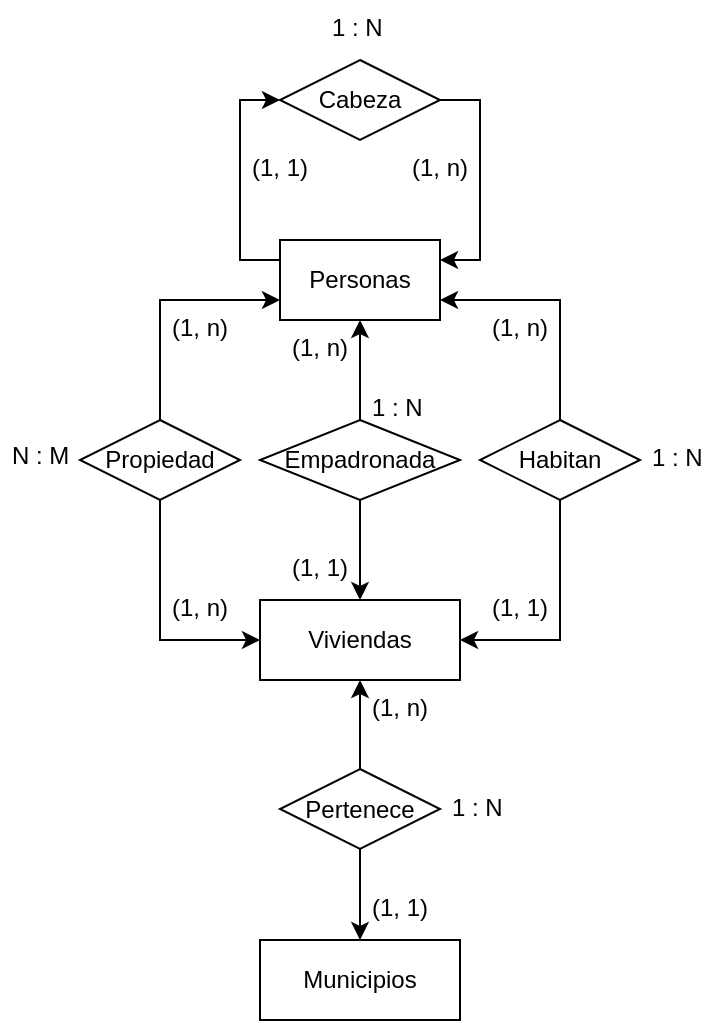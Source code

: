 <mxfile version="21.8.2" type="github">
  <diagram name="Página-1" id="tlSwstqPTxbVitZ69q3U">
    <mxGraphModel dx="815" dy="385" grid="1" gridSize="10" guides="1" tooltips="1" connect="1" arrows="1" fold="1" page="1" pageScale="1" pageWidth="827" pageHeight="1169" math="0" shadow="0">
      <root>
        <mxCell id="0" />
        <mxCell id="1" parent="0" />
        <mxCell id="tS2jtD2bUv4v-vp6W-Bu-1" value="Municipios" style="whiteSpace=wrap;html=1;align=center;" parent="1" vertex="1">
          <mxGeometry x="530" y="630" width="100" height="40" as="geometry" />
        </mxCell>
        <mxCell id="tS2jtD2bUv4v-vp6W-Bu-2" value="Viviendas" style="whiteSpace=wrap;html=1;align=center;" parent="1" vertex="1">
          <mxGeometry x="530" y="460" width="100" height="40" as="geometry" />
        </mxCell>
        <mxCell id="tS2jtD2bUv4v-vp6W-Bu-3" value="Personas" style="whiteSpace=wrap;html=1;align=center;" parent="1" vertex="1">
          <mxGeometry x="540" y="280" width="80" height="40" as="geometry" />
        </mxCell>
        <mxCell id="QMSYG-JGZvUEIY7vUWTq-5" style="edgeStyle=orthogonalEdgeStyle;rounded=0;orthogonalLoop=1;jettySize=auto;html=1;entryX=0.5;entryY=0;entryDx=0;entryDy=0;" edge="1" parent="1" source="tS2jtD2bUv4v-vp6W-Bu-4" target="tS2jtD2bUv4v-vp6W-Bu-2">
          <mxGeometry relative="1" as="geometry" />
        </mxCell>
        <mxCell id="QMSYG-JGZvUEIY7vUWTq-13" style="edgeStyle=orthogonalEdgeStyle;rounded=0;orthogonalLoop=1;jettySize=auto;html=1;entryX=0.5;entryY=1;entryDx=0;entryDy=0;" edge="1" parent="1" source="tS2jtD2bUv4v-vp6W-Bu-4" target="tS2jtD2bUv4v-vp6W-Bu-3">
          <mxGeometry relative="1" as="geometry" />
        </mxCell>
        <mxCell id="tS2jtD2bUv4v-vp6W-Bu-4" value="Empadronada" style="shape=rhombus;perimeter=rhombusPerimeter;whiteSpace=wrap;html=1;align=center;" parent="1" vertex="1">
          <mxGeometry x="530" y="370" width="100" height="40" as="geometry" />
        </mxCell>
        <mxCell id="tS2jtD2bUv4v-vp6W-Bu-8" value="" style="edgeStyle=orthogonalEdgeStyle;rounded=0;orthogonalLoop=1;jettySize=auto;html=1;" parent="1" source="tS2jtD2bUv4v-vp6W-Bu-7" target="tS2jtD2bUv4v-vp6W-Bu-3" edge="1">
          <mxGeometry relative="1" as="geometry">
            <Array as="points">
              <mxPoint x="680" y="310" />
            </Array>
          </mxGeometry>
        </mxCell>
        <mxCell id="tS2jtD2bUv4v-vp6W-Bu-9" value="" style="edgeStyle=orthogonalEdgeStyle;rounded=0;orthogonalLoop=1;jettySize=auto;html=1;" parent="1" source="tS2jtD2bUv4v-vp6W-Bu-7" target="tS2jtD2bUv4v-vp6W-Bu-2" edge="1">
          <mxGeometry relative="1" as="geometry">
            <Array as="points">
              <mxPoint x="680" y="480" />
            </Array>
          </mxGeometry>
        </mxCell>
        <mxCell id="tS2jtD2bUv4v-vp6W-Bu-7" value="Habitan" style="shape=rhombus;perimeter=rhombusPerimeter;whiteSpace=wrap;html=1;align=center;rotation=0;" parent="1" vertex="1">
          <mxGeometry x="640" y="370" width="80" height="40" as="geometry" />
        </mxCell>
        <mxCell id="tS2jtD2bUv4v-vp6W-Bu-10" value="(1, 1)" style="text;strokeColor=none;fillColor=none;spacingLeft=4;spacingRight=4;overflow=hidden;rotatable=0;points=[[0,0.5],[1,0.5]];portConstraint=eastwest;fontSize=12;whiteSpace=wrap;html=1;" parent="1" vertex="1">
          <mxGeometry x="540" y="430" width="40" height="30" as="geometry" />
        </mxCell>
        <mxCell id="tS2jtD2bUv4v-vp6W-Bu-11" value="(1, n)" style="text;strokeColor=none;fillColor=none;spacingLeft=4;spacingRight=4;overflow=hidden;rotatable=0;points=[[0,0.5],[1,0.5]];portConstraint=eastwest;fontSize=12;whiteSpace=wrap;html=1;" parent="1" vertex="1">
          <mxGeometry x="540" y="320" width="40" height="30" as="geometry" />
        </mxCell>
        <mxCell id="tS2jtD2bUv4v-vp6W-Bu-12" value="1 : N" style="text;strokeColor=none;fillColor=none;spacingLeft=4;spacingRight=4;overflow=hidden;rotatable=0;points=[[0,0.5],[1,0.5]];portConstraint=eastwest;fontSize=12;whiteSpace=wrap;html=1;" parent="1" vertex="1">
          <mxGeometry x="580" y="350" width="40" height="30" as="geometry" />
        </mxCell>
        <mxCell id="tS2jtD2bUv4v-vp6W-Bu-13" value="(1, n)" style="text;strokeColor=none;fillColor=none;spacingLeft=4;spacingRight=4;overflow=hidden;rotatable=0;points=[[0,0.5],[1,0.5]];portConstraint=eastwest;fontSize=12;whiteSpace=wrap;html=1;" parent="1" vertex="1">
          <mxGeometry x="640" y="310" width="40" height="30" as="geometry" />
        </mxCell>
        <mxCell id="tS2jtD2bUv4v-vp6W-Bu-14" value="(1, 1)" style="text;strokeColor=none;fillColor=none;spacingLeft=4;spacingRight=4;overflow=hidden;rotatable=0;points=[[0,0.5],[1,0.5]];portConstraint=eastwest;fontSize=12;whiteSpace=wrap;html=1;" parent="1" vertex="1">
          <mxGeometry x="640" y="450" width="40" height="30" as="geometry" />
        </mxCell>
        <mxCell id="tS2jtD2bUv4v-vp6W-Bu-15" value="1 : N" style="text;strokeColor=none;fillColor=none;spacingLeft=4;spacingRight=4;overflow=hidden;rotatable=0;points=[[0,0.5],[1,0.5]];portConstraint=eastwest;fontSize=12;whiteSpace=wrap;html=1;" parent="1" vertex="1">
          <mxGeometry x="720" y="375" width="40" height="30" as="geometry" />
        </mxCell>
        <mxCell id="QMSYG-JGZvUEIY7vUWTq-2" style="edgeStyle=orthogonalEdgeStyle;rounded=0;orthogonalLoop=1;jettySize=auto;html=1;entryX=0;entryY=0.75;entryDx=0;entryDy=0;" edge="1" parent="1" source="tS2jtD2bUv4v-vp6W-Bu-16" target="tS2jtD2bUv4v-vp6W-Bu-3">
          <mxGeometry relative="1" as="geometry">
            <Array as="points">
              <mxPoint x="480" y="310" />
            </Array>
          </mxGeometry>
        </mxCell>
        <mxCell id="QMSYG-JGZvUEIY7vUWTq-3" style="edgeStyle=orthogonalEdgeStyle;rounded=0;orthogonalLoop=1;jettySize=auto;html=1;entryX=0;entryY=0.5;entryDx=0;entryDy=0;" edge="1" parent="1" source="tS2jtD2bUv4v-vp6W-Bu-16" target="tS2jtD2bUv4v-vp6W-Bu-2">
          <mxGeometry relative="1" as="geometry">
            <Array as="points">
              <mxPoint x="480" y="480" />
            </Array>
          </mxGeometry>
        </mxCell>
        <mxCell id="tS2jtD2bUv4v-vp6W-Bu-16" value="Propiedad" style="shape=rhombus;perimeter=rhombusPerimeter;whiteSpace=wrap;html=1;align=center;rotation=0;" parent="1" vertex="1">
          <mxGeometry x="440" y="370" width="80" height="40" as="geometry" />
        </mxCell>
        <mxCell id="tS2jtD2bUv4v-vp6W-Bu-20" value="(1, n)" style="text;strokeColor=none;fillColor=none;spacingLeft=4;spacingRight=4;overflow=hidden;rotatable=0;points=[[0,0.5],[1,0.5]];portConstraint=eastwest;fontSize=12;whiteSpace=wrap;html=1;" parent="1" vertex="1">
          <mxGeometry x="480" y="310" width="40" height="30" as="geometry" />
        </mxCell>
        <mxCell id="tS2jtD2bUv4v-vp6W-Bu-21" value="(1, n)" style="text;strokeColor=none;fillColor=none;spacingLeft=4;spacingRight=4;overflow=hidden;rotatable=0;points=[[0,0.5],[1,0.5]];portConstraint=eastwest;fontSize=12;whiteSpace=wrap;html=1;" parent="1" vertex="1">
          <mxGeometry x="480" y="450" width="40" height="30" as="geometry" />
        </mxCell>
        <mxCell id="tS2jtD2bUv4v-vp6W-Bu-22" value="N : M" style="text;strokeColor=none;fillColor=none;spacingLeft=4;spacingRight=4;overflow=hidden;rotatable=0;points=[[0,0.5],[1,0.5]];portConstraint=eastwest;fontSize=12;whiteSpace=wrap;html=1;" parent="1" vertex="1">
          <mxGeometry x="400" y="374" width="40" height="30" as="geometry" />
        </mxCell>
        <mxCell id="tS2jtD2bUv4v-vp6W-Bu-24" style="edgeStyle=orthogonalEdgeStyle;rounded=0;orthogonalLoop=1;jettySize=auto;html=1;entryX=1;entryY=0.25;entryDx=0;entryDy=0;" parent="1" source="tS2jtD2bUv4v-vp6W-Bu-23" target="tS2jtD2bUv4v-vp6W-Bu-3" edge="1">
          <mxGeometry relative="1" as="geometry">
            <Array as="points">
              <mxPoint x="640" y="210" />
              <mxPoint x="640" y="290" />
            </Array>
          </mxGeometry>
        </mxCell>
        <mxCell id="tS2jtD2bUv4v-vp6W-Bu-23" value="Cabeza" style="shape=rhombus;perimeter=rhombusPerimeter;whiteSpace=wrap;html=1;align=center;rotation=0;" parent="1" vertex="1">
          <mxGeometry x="540" y="190" width="80" height="40" as="geometry" />
        </mxCell>
        <mxCell id="tS2jtD2bUv4v-vp6W-Bu-26" value="(1, n)" style="text;strokeColor=none;fillColor=none;spacingLeft=4;spacingRight=4;overflow=hidden;rotatable=0;points=[[0,0.5],[1,0.5]];portConstraint=eastwest;fontSize=12;whiteSpace=wrap;html=1;" parent="1" vertex="1">
          <mxGeometry x="600" y="230" width="40" height="30" as="geometry" />
        </mxCell>
        <mxCell id="tS2jtD2bUv4v-vp6W-Bu-27" value="" style="edgeStyle=orthogonalEdgeStyle;rounded=0;orthogonalLoop=1;jettySize=auto;html=1;exitX=0;exitY=0.25;exitDx=0;exitDy=0;entryX=0;entryY=0.5;entryDx=0;entryDy=0;" parent="1" source="tS2jtD2bUv4v-vp6W-Bu-3" target="tS2jtD2bUv4v-vp6W-Bu-23" edge="1">
          <mxGeometry relative="1" as="geometry">
            <mxPoint x="490" y="310" as="sourcePoint" />
            <mxPoint x="540" y="310" as="targetPoint" />
            <Array as="points">
              <mxPoint x="520" y="290" />
              <mxPoint x="520" y="210" />
            </Array>
          </mxGeometry>
        </mxCell>
        <mxCell id="tS2jtD2bUv4v-vp6W-Bu-28" value="(1, 1)" style="text;strokeColor=none;fillColor=none;spacingLeft=4;spacingRight=4;overflow=hidden;rotatable=0;points=[[0,0.5],[1,0.5]];portConstraint=eastwest;fontSize=12;whiteSpace=wrap;html=1;" parent="1" vertex="1">
          <mxGeometry x="520" y="230" width="40" height="30" as="geometry" />
        </mxCell>
        <mxCell id="tS2jtD2bUv4v-vp6W-Bu-29" value="1 : N" style="text;strokeColor=none;fillColor=none;spacingLeft=4;spacingRight=4;overflow=hidden;rotatable=0;points=[[0,0.5],[1,0.5]];portConstraint=eastwest;fontSize=12;whiteSpace=wrap;html=1;" parent="1" vertex="1">
          <mxGeometry x="560" y="160" width="40" height="30" as="geometry" />
        </mxCell>
        <mxCell id="QMSYG-JGZvUEIY7vUWTq-7" value="" style="edgeStyle=orthogonalEdgeStyle;rounded=0;orthogonalLoop=1;jettySize=auto;html=1;" edge="1" parent="1" source="QMSYG-JGZvUEIY7vUWTq-6" target="tS2jtD2bUv4v-vp6W-Bu-1">
          <mxGeometry relative="1" as="geometry" />
        </mxCell>
        <mxCell id="QMSYG-JGZvUEIY7vUWTq-9" style="edgeStyle=orthogonalEdgeStyle;rounded=0;orthogonalLoop=1;jettySize=auto;html=1;entryX=0.5;entryY=1;entryDx=0;entryDy=0;" edge="1" parent="1" source="QMSYG-JGZvUEIY7vUWTq-6" target="tS2jtD2bUv4v-vp6W-Bu-2">
          <mxGeometry relative="1" as="geometry" />
        </mxCell>
        <mxCell id="QMSYG-JGZvUEIY7vUWTq-6" value="Pertenece" style="shape=rhombus;perimeter=rhombusPerimeter;whiteSpace=wrap;html=1;align=center;rotation=0;" vertex="1" parent="1">
          <mxGeometry x="540" y="544.5" width="80" height="40" as="geometry" />
        </mxCell>
        <mxCell id="QMSYG-JGZvUEIY7vUWTq-10" value="(1, 1)" style="text;strokeColor=none;fillColor=none;spacingLeft=4;spacingRight=4;overflow=hidden;rotatable=0;points=[[0,0.5],[1,0.5]];portConstraint=eastwest;fontSize=12;whiteSpace=wrap;html=1;" vertex="1" parent="1">
          <mxGeometry x="580" y="600" width="40" height="30" as="geometry" />
        </mxCell>
        <mxCell id="QMSYG-JGZvUEIY7vUWTq-11" value="(1, n)" style="text;strokeColor=none;fillColor=none;spacingLeft=4;spacingRight=4;overflow=hidden;rotatable=0;points=[[0,0.5],[1,0.5]];portConstraint=eastwest;fontSize=12;whiteSpace=wrap;html=1;" vertex="1" parent="1">
          <mxGeometry x="580" y="500" width="40" height="30" as="geometry" />
        </mxCell>
        <mxCell id="QMSYG-JGZvUEIY7vUWTq-12" value="1 : N" style="text;strokeColor=none;fillColor=none;spacingLeft=4;spacingRight=4;overflow=hidden;rotatable=0;points=[[0,0.5],[1,0.5]];portConstraint=eastwest;fontSize=12;whiteSpace=wrap;html=1;" vertex="1" parent="1">
          <mxGeometry x="620" y="549.5" width="40" height="30" as="geometry" />
        </mxCell>
      </root>
    </mxGraphModel>
  </diagram>
</mxfile>
